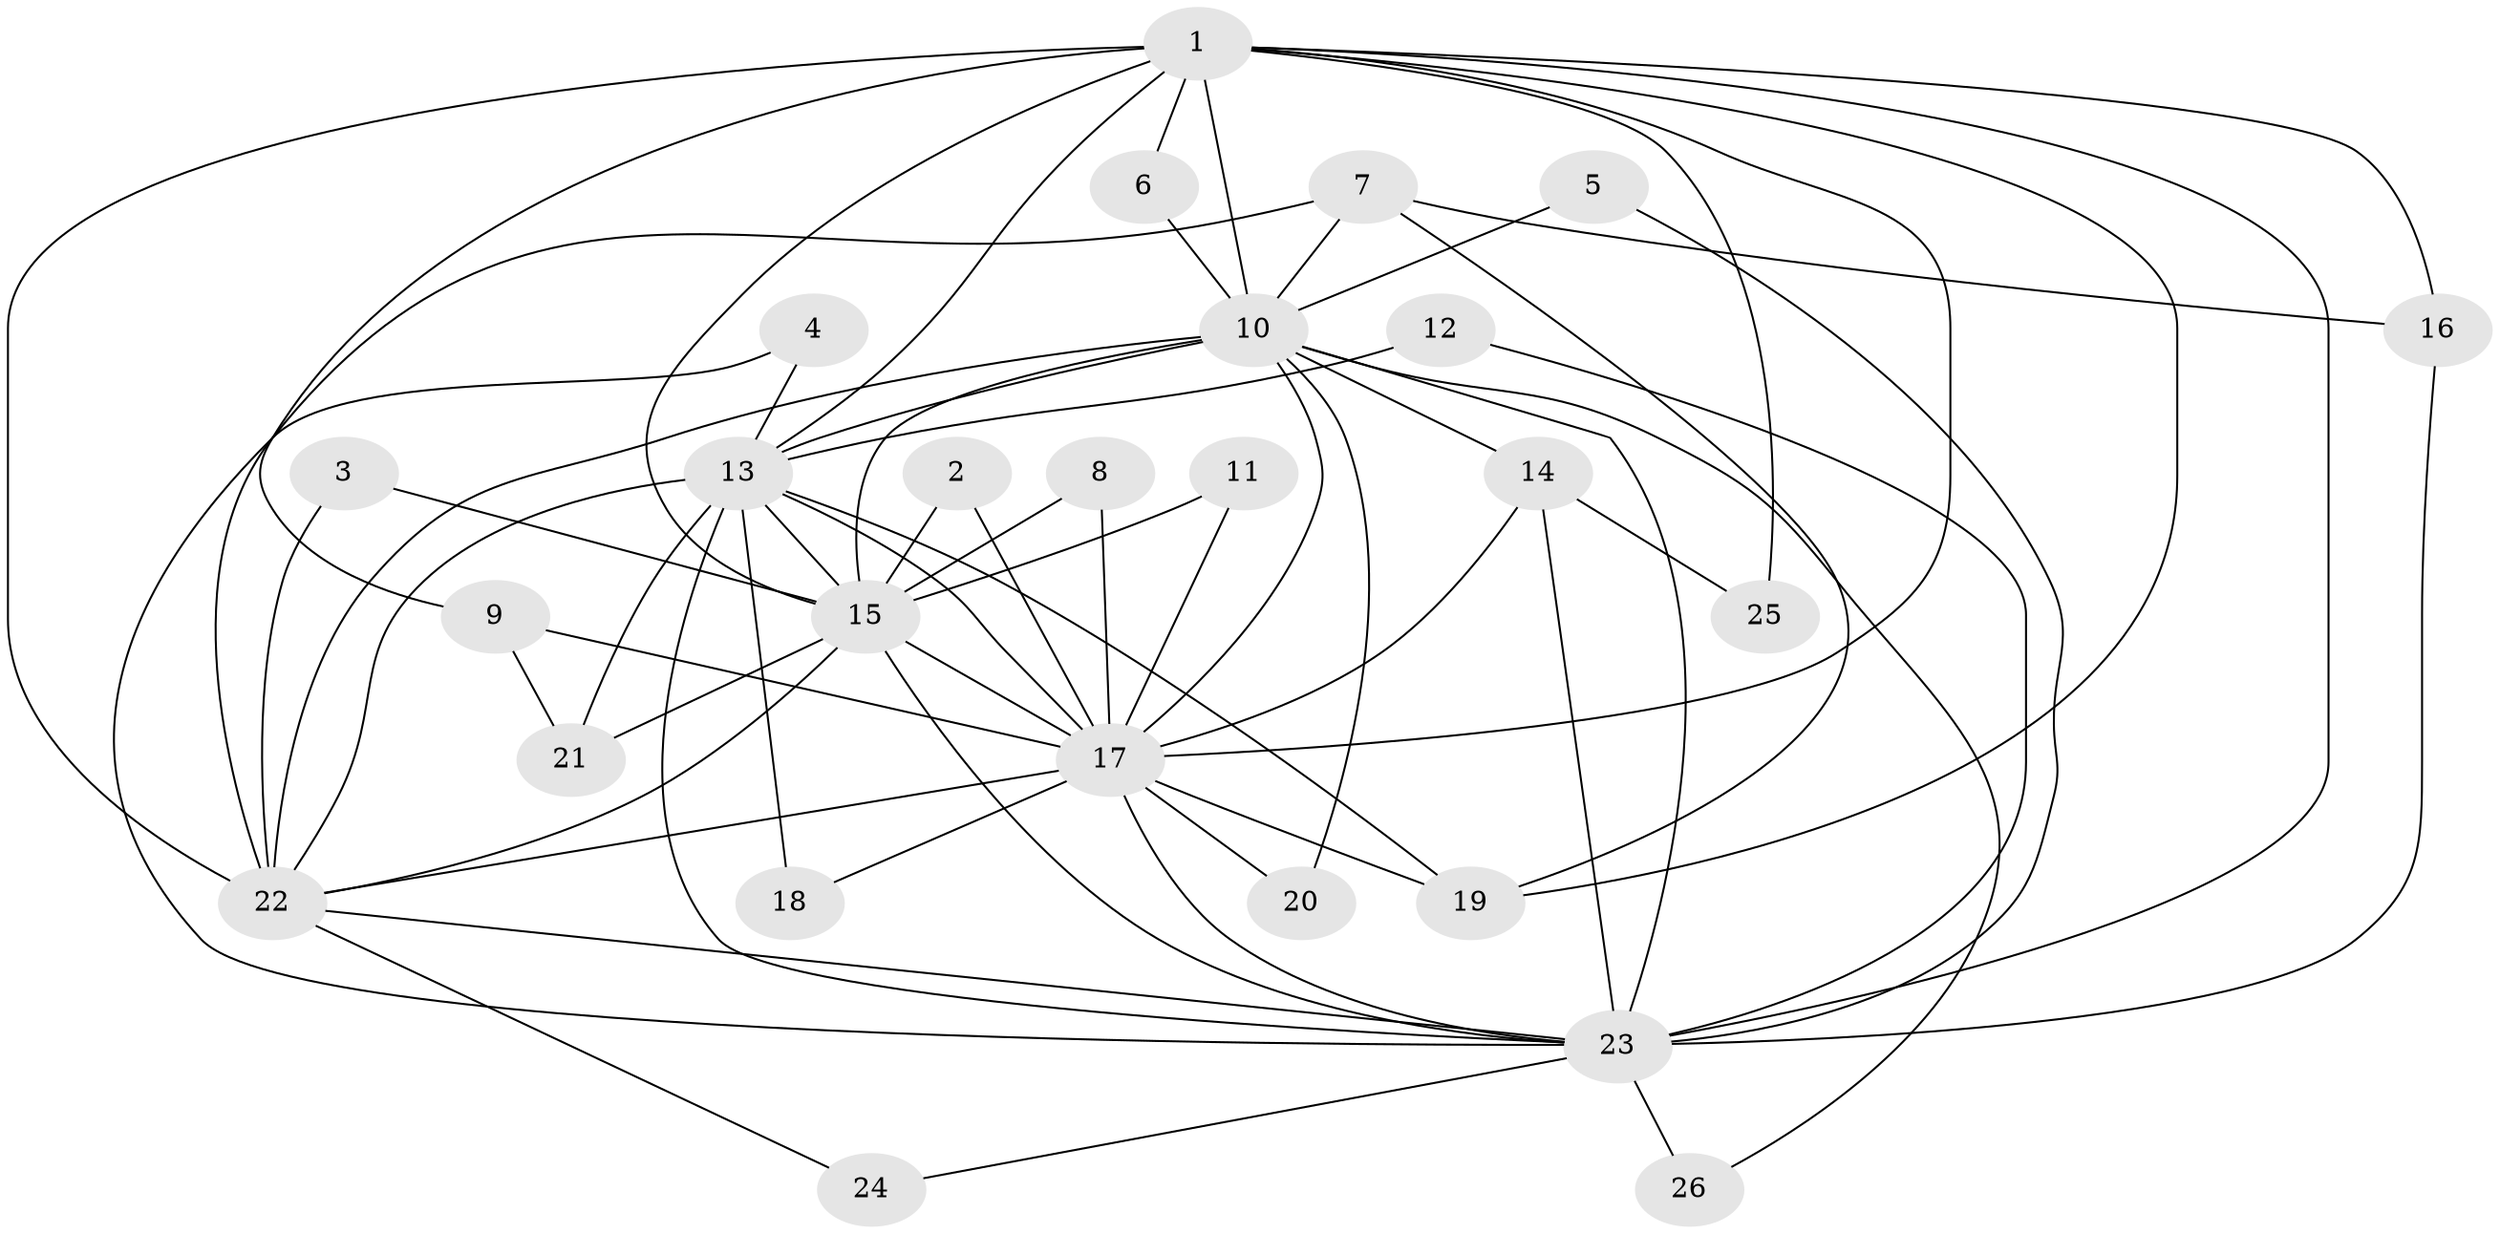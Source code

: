 // original degree distribution, {14: 0.019230769230769232, 13: 0.019230769230769232, 18: 0.038461538461538464, 16: 0.019230769230769232, 21: 0.038461538461538464, 9: 0.019230769230769232, 17: 0.019230769230769232, 12: 0.019230769230769232, 2: 0.6153846153846154, 5: 0.019230769230769232, 3: 0.11538461538461539, 4: 0.057692307692307696}
// Generated by graph-tools (version 1.1) at 2025/01/03/09/25 03:01:29]
// undirected, 26 vertices, 64 edges
graph export_dot {
graph [start="1"]
  node [color=gray90,style=filled];
  1;
  2;
  3;
  4;
  5;
  6;
  7;
  8;
  9;
  10;
  11;
  12;
  13;
  14;
  15;
  16;
  17;
  18;
  19;
  20;
  21;
  22;
  23;
  24;
  25;
  26;
  1 -- 6 [weight=2.0];
  1 -- 9 [weight=1.0];
  1 -- 10 [weight=5.0];
  1 -- 13 [weight=5.0];
  1 -- 15 [weight=5.0];
  1 -- 16 [weight=1.0];
  1 -- 17 [weight=4.0];
  1 -- 19 [weight=2.0];
  1 -- 22 [weight=5.0];
  1 -- 23 [weight=4.0];
  1 -- 25 [weight=2.0];
  2 -- 15 [weight=1.0];
  2 -- 17 [weight=1.0];
  3 -- 15 [weight=1.0];
  3 -- 22 [weight=1.0];
  4 -- 13 [weight=1.0];
  4 -- 23 [weight=1.0];
  5 -- 10 [weight=1.0];
  5 -- 23 [weight=1.0];
  6 -- 10 [weight=1.0];
  7 -- 10 [weight=1.0];
  7 -- 16 [weight=1.0];
  7 -- 19 [weight=1.0];
  7 -- 22 [weight=2.0];
  8 -- 15 [weight=1.0];
  8 -- 17 [weight=1.0];
  9 -- 17 [weight=1.0];
  9 -- 21 [weight=1.0];
  10 -- 13 [weight=2.0];
  10 -- 14 [weight=1.0];
  10 -- 15 [weight=1.0];
  10 -- 17 [weight=2.0];
  10 -- 20 [weight=1.0];
  10 -- 22 [weight=1.0];
  10 -- 23 [weight=1.0];
  10 -- 26 [weight=1.0];
  11 -- 15 [weight=1.0];
  11 -- 17 [weight=1.0];
  12 -- 13 [weight=1.0];
  12 -- 23 [weight=1.0];
  13 -- 15 [weight=2.0];
  13 -- 17 [weight=3.0];
  13 -- 18 [weight=2.0];
  13 -- 19 [weight=1.0];
  13 -- 21 [weight=2.0];
  13 -- 22 [weight=1.0];
  13 -- 23 [weight=1.0];
  14 -- 17 [weight=1.0];
  14 -- 23 [weight=1.0];
  14 -- 25 [weight=1.0];
  15 -- 17 [weight=1.0];
  15 -- 21 [weight=1.0];
  15 -- 22 [weight=1.0];
  15 -- 23 [weight=2.0];
  16 -- 23 [weight=1.0];
  17 -- 18 [weight=1.0];
  17 -- 19 [weight=1.0];
  17 -- 20 [weight=1.0];
  17 -- 22 [weight=2.0];
  17 -- 23 [weight=1.0];
  22 -- 23 [weight=2.0];
  22 -- 24 [weight=1.0];
  23 -- 24 [weight=1.0];
  23 -- 26 [weight=1.0];
}
